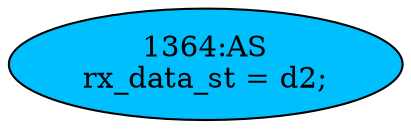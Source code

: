 strict digraph "" {
	node [label="\N"];
	"1364:AS"	 [ast="<pyverilog.vparser.ast.Assign object at 0x7f0647e57890>",
		def_var="['rx_data_st']",
		fillcolor=deepskyblue,
		label="1364:AS
rx_data_st = d2;",
		statements="[]",
		style=filled,
		typ=Assign,
		use_var="['d2']"];
}
